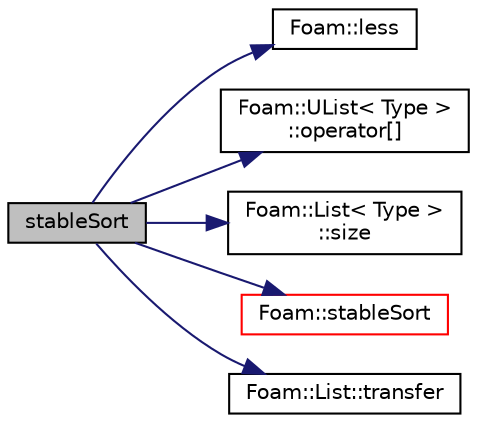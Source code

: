 digraph "stableSort"
{
  bgcolor="transparent";
  edge [fontname="Helvetica",fontsize="10",labelfontname="Helvetica",labelfontsize="10"];
  node [fontname="Helvetica",fontsize="10",shape=record];
  rankdir="LR";
  Node88 [label="stableSort",height=0.2,width=0.4,color="black", fillcolor="grey75", style="filled", fontcolor="black"];
  Node88 -> Node89 [color="midnightblue",fontsize="10",style="solid",fontname="Helvetica"];
  Node89 [label="Foam::less",height=0.2,width=0.4,color="black",URL="$a21851.html#aa94edac9dd43dd3114964d552001710e",tooltip="To compare normals. "];
  Node88 -> Node90 [color="midnightblue",fontsize="10",style="solid",fontname="Helvetica"];
  Node90 [label="Foam::UList\< Type \>\l::operator[]",height=0.2,width=0.4,color="black",URL="$a26837.html#a851e28f7788bbc82f5a4aa9f0efdefe4",tooltip="Return element of UList. "];
  Node88 -> Node91 [color="midnightblue",fontsize="10",style="solid",fontname="Helvetica"];
  Node91 [label="Foam::List\< Type \>\l::size",height=0.2,width=0.4,color="black",URL="$a26833.html#a47b3bf30da1eb3ab8076b5fbe00e0494",tooltip="Return the number of elements in the UList. "];
  Node88 -> Node92 [color="midnightblue",fontsize="10",style="solid",fontname="Helvetica"];
  Node92 [label="Foam::stableSort",height=0.2,width=0.4,color="red",URL="$a21851.html#ac70ba9dd7bbc030636a4a4e2e9825c3c"];
  Node88 -> Node95 [color="midnightblue",fontsize="10",style="solid",fontname="Helvetica"];
  Node95 [label="Foam::List::transfer",height=0.2,width=0.4,color="black",URL="$a26833.html#a25ad1d2084d16b234b0cf91c07e832c0",tooltip="Transfer the contents of the argument List into this list. "];
}
